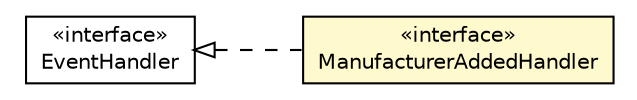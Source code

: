 #!/usr/local/bin/dot
#
# Class diagram 
# Generated by UMLGraph version R5_6-24-gf6e263 (http://www.umlgraph.org/)
#

digraph G {
	edge [fontname="Helvetica",fontsize=10,labelfontname="Helvetica",labelfontsize=10];
	node [fontname="Helvetica",fontsize=10,shape=plaintext];
	nodesep=0.25;
	ranksep=0.5;
	rankdir=LR;
	// com.gwtplatform.carstore.client.application.manufacturer.event.ManufacturerAddedEvent.ManufacturerAddedHandler
	c233189 [label=<<table title="com.gwtplatform.carstore.client.application.manufacturer.event.ManufacturerAddedEvent.ManufacturerAddedHandler" border="0" cellborder="1" cellspacing="0" cellpadding="2" port="p" bgcolor="lemonChiffon" href="./ManufacturerAddedEvent.ManufacturerAddedHandler.html">
		<tr><td><table border="0" cellspacing="0" cellpadding="1">
<tr><td align="center" balign="center"> &#171;interface&#187; </td></tr>
<tr><td align="center" balign="center"> ManufacturerAddedHandler </td></tr>
		</table></td></tr>
		</table>>, URL="./ManufacturerAddedEvent.ManufacturerAddedHandler.html", fontname="Helvetica", fontcolor="black", fontsize=10.0];
	//com.gwtplatform.carstore.client.application.manufacturer.event.ManufacturerAddedEvent.ManufacturerAddedHandler implements com.google.gwt.event.shared.EventHandler
	c233317:p -> c233189:p [dir=back,arrowtail=empty,style=dashed];
	// com.google.gwt.event.shared.EventHandler
	c233317 [label=<<table title="com.google.gwt.event.shared.EventHandler" border="0" cellborder="1" cellspacing="0" cellpadding="2" port="p" href="http://google-web-toolkit.googlecode.com/svn/javadoc/latest/com/google/gwt/event/shared/EventHandler.html">
		<tr><td><table border="0" cellspacing="0" cellpadding="1">
<tr><td align="center" balign="center"> &#171;interface&#187; </td></tr>
<tr><td align="center" balign="center"> EventHandler </td></tr>
		</table></td></tr>
		</table>>, URL="http://google-web-toolkit.googlecode.com/svn/javadoc/latest/com/google/gwt/event/shared/EventHandler.html", fontname="Helvetica", fontcolor="black", fontsize=10.0];
}

